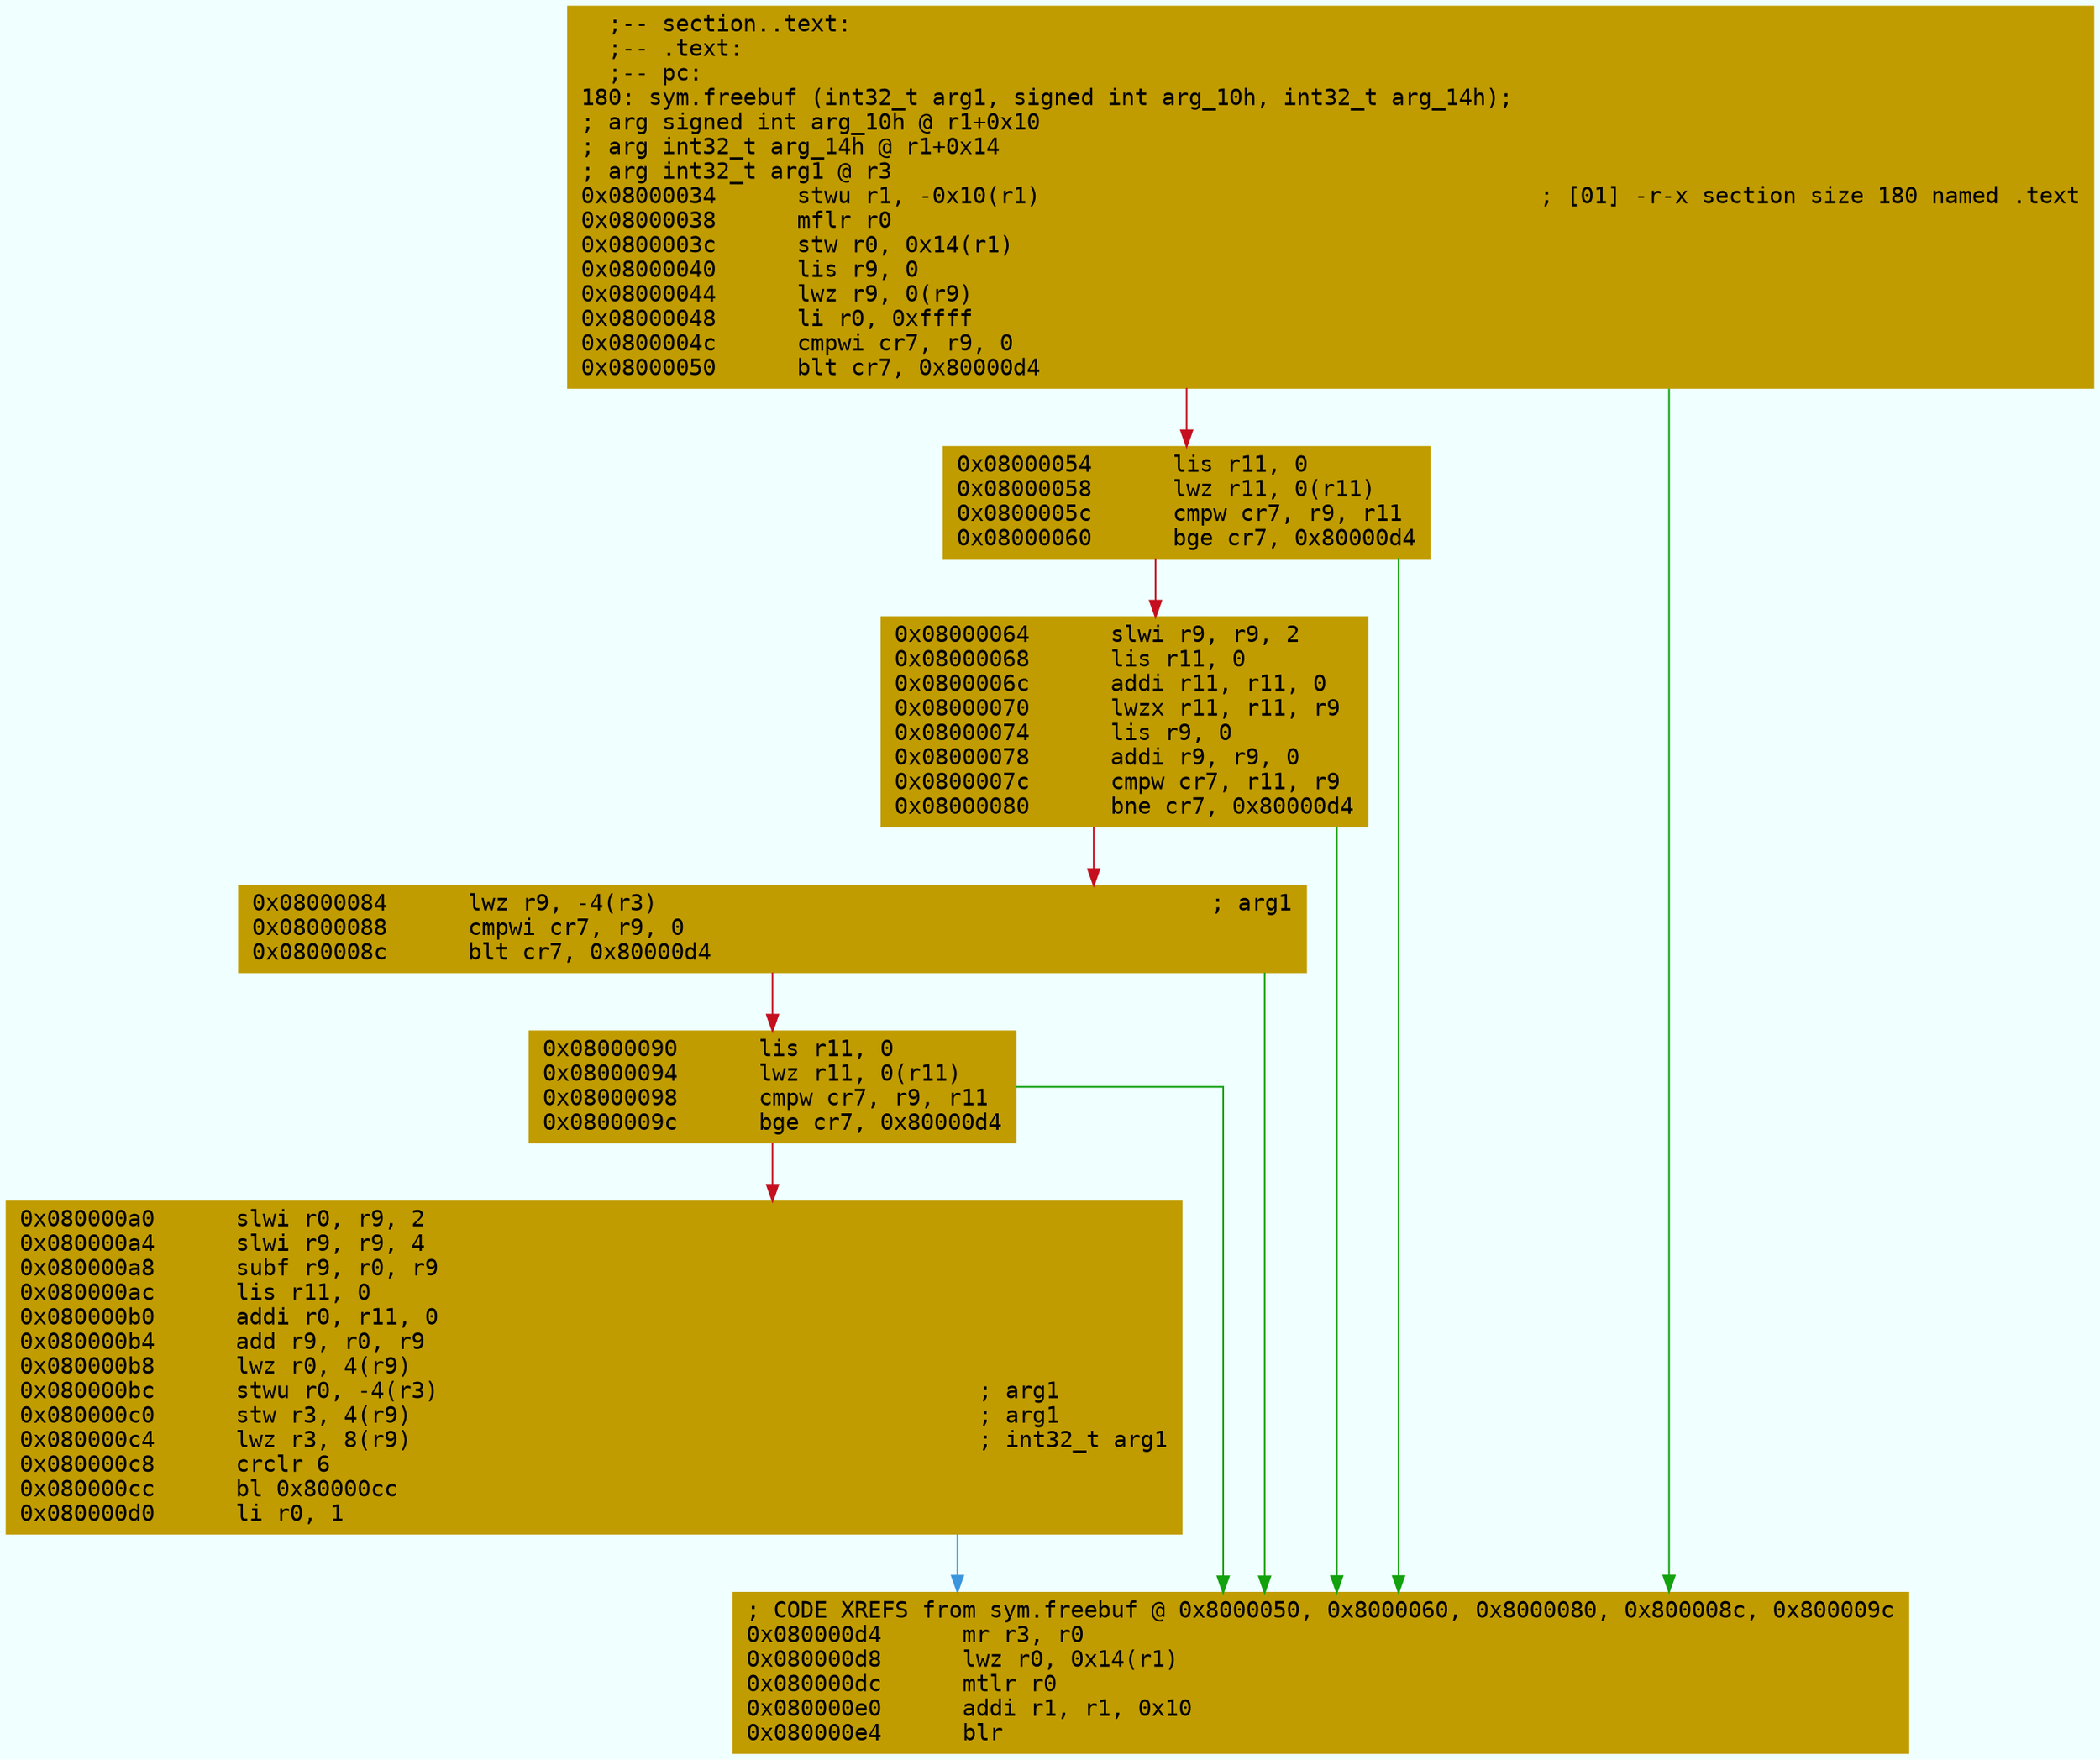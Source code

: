 digraph code {
	graph [bgcolor=azure fontsize=8 fontname="Courier" splines="ortho"];
	node [fillcolor=gray style=filled shape=box];
	edge [arrowhead="normal"];
	"0x08000034" [URL="sym.freebuf/0x08000034", fillcolor="#c19c00",color="#c19c00", fontname="Courier",label="  ;-- section..text:\l  ;-- .text:\l  ;-- pc:\l180: sym.freebuf (int32_t arg1, signed int arg_10h, int32_t arg_14h);\l; arg signed int arg_10h @ r1+0x10\l; arg int32_t arg_14h @ r1+0x14\l; arg int32_t arg1 @ r3\l0x08000034      stwu r1, -0x10(r1)                                     ; [01] -r-x section size 180 named .text\l0x08000038      mflr r0\l0x0800003c      stw r0, 0x14(r1)\l0x08000040      lis r9, 0\l0x08000044      lwz r9, 0(r9)\l0x08000048      li r0, 0xffff\l0x0800004c      cmpwi cr7, r9, 0\l0x08000050      blt cr7, 0x80000d4\l"]
	"0x08000054" [URL="sym.freebuf/0x08000054", fillcolor="#c19c00",color="#c19c00", fontname="Courier",label="0x08000054      lis r11, 0\l0x08000058      lwz r11, 0(r11)\l0x0800005c      cmpw cr7, r9, r11\l0x08000060      bge cr7, 0x80000d4\l"]
	"0x08000064" [URL="sym.freebuf/0x08000064", fillcolor="#c19c00",color="#c19c00", fontname="Courier",label="0x08000064      slwi r9, r9, 2\l0x08000068      lis r11, 0\l0x0800006c      addi r11, r11, 0\l0x08000070      lwzx r11, r11, r9\l0x08000074      lis r9, 0\l0x08000078      addi r9, r9, 0\l0x0800007c      cmpw cr7, r11, r9\l0x08000080      bne cr7, 0x80000d4\l"]
	"0x08000084" [URL="sym.freebuf/0x08000084", fillcolor="#c19c00",color="#c19c00", fontname="Courier",label="0x08000084      lwz r9, -4(r3)                                         ; arg1\l0x08000088      cmpwi cr7, r9, 0\l0x0800008c      blt cr7, 0x80000d4\l"]
	"0x08000090" [URL="sym.freebuf/0x08000090", fillcolor="#c19c00",color="#c19c00", fontname="Courier",label="0x08000090      lis r11, 0\l0x08000094      lwz r11, 0(r11)\l0x08000098      cmpw cr7, r9, r11\l0x0800009c      bge cr7, 0x80000d4\l"]
	"0x080000a0" [URL="sym.freebuf/0x080000a0", fillcolor="#c19c00",color="#c19c00", fontname="Courier",label="0x080000a0      slwi r0, r9, 2\l0x080000a4      slwi r9, r9, 4\l0x080000a8      subf r9, r0, r9\l0x080000ac      lis r11, 0\l0x080000b0      addi r0, r11, 0\l0x080000b4      add r9, r0, r9\l0x080000b8      lwz r0, 4(r9)\l0x080000bc      stwu r0, -4(r3)                                        ; arg1\l0x080000c0      stw r3, 4(r9)                                          ; arg1\l0x080000c4      lwz r3, 8(r9)                                          ; int32_t arg1\l0x080000c8      crclr 6\l0x080000cc      bl 0x80000cc\l0x080000d0      li r0, 1\l"]
	"0x080000d4" [URL="sym.freebuf/0x080000d4", fillcolor="#c19c00",color="#c19c00", fontname="Courier",label="; CODE XREFS from sym.freebuf @ 0x8000050, 0x8000060, 0x8000080, 0x800008c, 0x800009c\l0x080000d4      mr r3, r0\l0x080000d8      lwz r0, 0x14(r1)\l0x080000dc      mtlr r0\l0x080000e0      addi r1, r1, 0x10\l0x080000e4      blr\l"]
        "0x08000034" -> "0x080000d4" [color="#13a10e"];
        "0x08000034" -> "0x08000054" [color="#c50f1f"];
        "0x08000054" -> "0x080000d4" [color="#13a10e"];
        "0x08000054" -> "0x08000064" [color="#c50f1f"];
        "0x08000064" -> "0x080000d4" [color="#13a10e"];
        "0x08000064" -> "0x08000084" [color="#c50f1f"];
        "0x08000084" -> "0x080000d4" [color="#13a10e"];
        "0x08000084" -> "0x08000090" [color="#c50f1f"];
        "0x08000090" -> "0x080000d4" [color="#13a10e"];
        "0x08000090" -> "0x080000a0" [color="#c50f1f"];
        "0x080000a0" -> "0x080000d4" [color="#3a96dd"];
}
